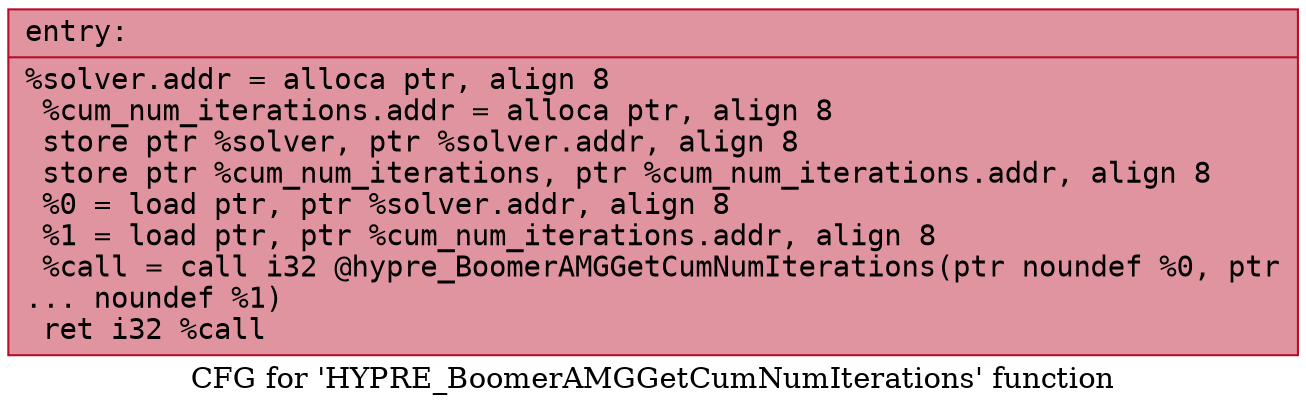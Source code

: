 digraph "CFG for 'HYPRE_BoomerAMGGetCumNumIterations' function" {
	label="CFG for 'HYPRE_BoomerAMGGetCumNumIterations' function";

	Node0x55f5a9a81a70 [shape=record,color="#b70d28ff", style=filled, fillcolor="#b70d2870" fontname="Courier",label="{entry:\l|  %solver.addr = alloca ptr, align 8\l  %cum_num_iterations.addr = alloca ptr, align 8\l  store ptr %solver, ptr %solver.addr, align 8\l  store ptr %cum_num_iterations, ptr %cum_num_iterations.addr, align 8\l  %0 = load ptr, ptr %solver.addr, align 8\l  %1 = load ptr, ptr %cum_num_iterations.addr, align 8\l  %call = call i32 @hypre_BoomerAMGGetCumNumIterations(ptr noundef %0, ptr\l... noundef %1)\l  ret i32 %call\l}"];
}
